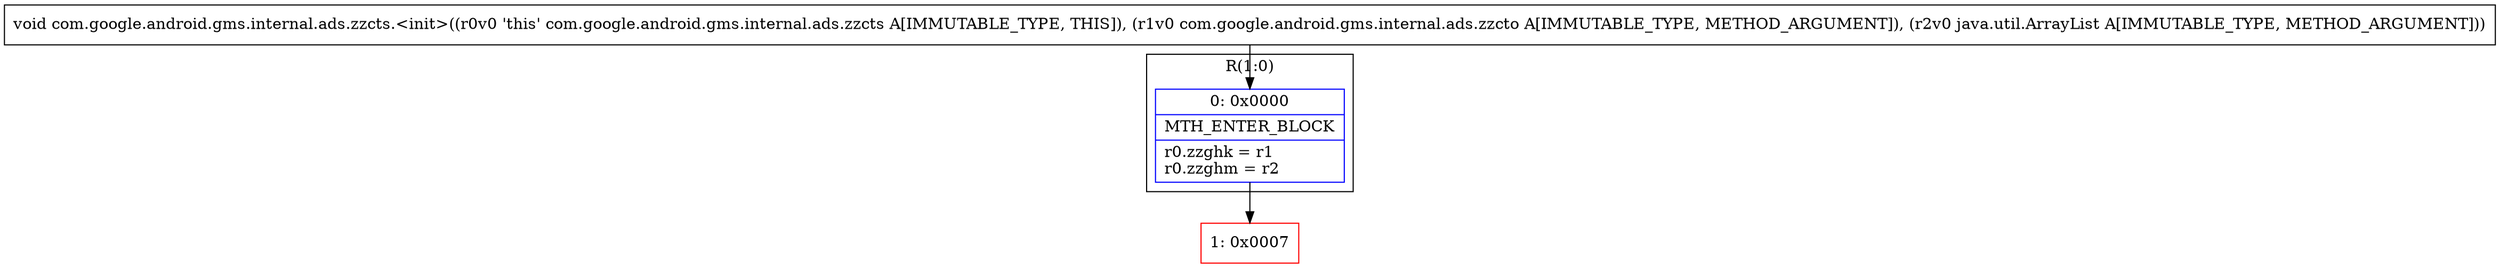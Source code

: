 digraph "CFG forcom.google.android.gms.internal.ads.zzcts.\<init\>(Lcom\/google\/android\/gms\/internal\/ads\/zzcto;Ljava\/util\/ArrayList;)V" {
subgraph cluster_Region_1725212734 {
label = "R(1:0)";
node [shape=record,color=blue];
Node_0 [shape=record,label="{0\:\ 0x0000|MTH_ENTER_BLOCK\l|r0.zzghk = r1\lr0.zzghm = r2\l}"];
}
Node_1 [shape=record,color=red,label="{1\:\ 0x0007}"];
MethodNode[shape=record,label="{void com.google.android.gms.internal.ads.zzcts.\<init\>((r0v0 'this' com.google.android.gms.internal.ads.zzcts A[IMMUTABLE_TYPE, THIS]), (r1v0 com.google.android.gms.internal.ads.zzcto A[IMMUTABLE_TYPE, METHOD_ARGUMENT]), (r2v0 java.util.ArrayList A[IMMUTABLE_TYPE, METHOD_ARGUMENT])) }"];
MethodNode -> Node_0;
Node_0 -> Node_1;
}

